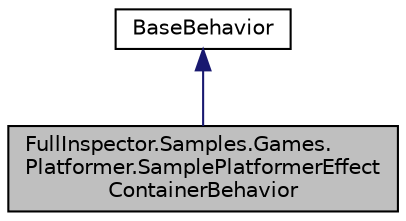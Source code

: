 digraph "FullInspector.Samples.Games.Platformer.SamplePlatformerEffectContainerBehavior"
{
  edge [fontname="Helvetica",fontsize="10",labelfontname="Helvetica",labelfontsize="10"];
  node [fontname="Helvetica",fontsize="10",shape=record];
  Node1 [label="FullInspector.Samples.Games.\lPlatformer.SamplePlatformerEffect\lContainerBehavior",height=0.2,width=0.4,color="black", fillcolor="grey75", style="filled" fontcolor="black"];
  Node2 -> Node1 [dir="back",color="midnightblue",fontsize="10",style="solid",fontname="Helvetica"];
  Node2 [label="BaseBehavior",height=0.2,width=0.4,color="black", fillcolor="white", style="filled",URL="$class_full_inspector_1_1_base_behavior.html"];
}
